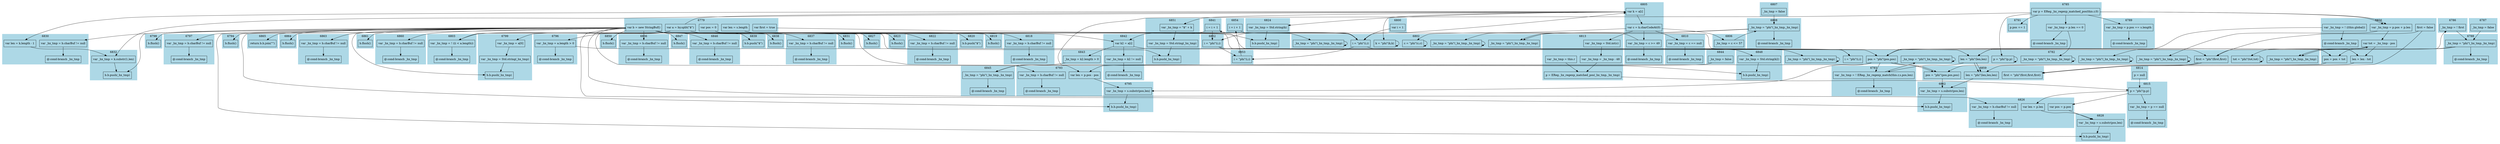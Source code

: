digraph graphname {
e6782_true_3 -> e6782_true_3;
e6782_true_4 -> e6782_true_4;
e6788_true_0 -> e6782_true_5;
e6782_true_6 -> e6782_true_6;
e6782_true_7 -> e6782_true_7;
e6852_true_0 -> e6782_true_8;
e6802_true_1 -> e6802_true_1;
e6782_true_9 -> e6782_true_9;
e6782_true_10 -> e6782_true_10;
e6782_true_11 -> e6782_true_11;
e6802_true_2 -> e6802_true_2;
e6802_true_3 -> e6802_true_3;
e6808_true_0 -> e6802_true_4;
e6802_true_5 -> e6802_true_5;
e6779_false_0 -> e6851_false_2;
e6779_false_0 -> e6850_false_0;
e6779_false_0 -> e6836_false_0;
e6779_false_0 -> e6848_false_1;
e6779_false_0 -> e6847_false_0;
e6779_false_0 -> e6846_false_0;
e6779_false_0 -> e6839_false_0;
e6779_false_0 -> e6838_false_0;
e6779_false_0 -> e6837_false_0;
e6779_false_0 -> e6832_false_1;
e6779_false_0 -> e6831_false_0;
e6779_false_0 -> e6830_false_1;
e6779_false_0 -> e6828_false_1;
e6779_false_0 -> e6827_false_0;
e6779_false_0 -> e6826_false_2;
e6779_false_0 -> e6824_false_1;
e6779_false_0 -> e6823_false_0;
e6779_false_0 -> e6822_false_0;
e6779_false_0 -> e6820_false_0;
e6779_false_0 -> e6819_false_0;
e6779_false_0 -> e6818_false_0;
e6779_false_0 -> e6799_false_2;
e6779_false_0 -> e6798_false_0;
e6779_false_0 -> e6797_false_0;
e6779_false_0 -> e6795_false_1;
e6779_false_0 -> e6794_false_0;
e6779_false_0 -> e6793_false_1;
e6779_false_0 -> e6865_false_0;
e6779_false_0 -> e6864_false_0;
e6779_false_0 -> e6863_false_0;
e6779_false_0 -> e6862_false_1;
e6779_false_0 -> e6861_false_0;
e6779_false_0 -> e6860_false_0;
e6779_false_1 -> e6782_true_0;
e6779_false_2 -> e6782_true_1;
e6779_false_3 -> e6842_false_0;
e6779_false_3 -> e6805_false_0;
e6779_false_3 -> e6803_false_0;
e6779_false_3 -> e6799_false_0;
e6779_false_3 -> e6796_false_0;
e6779_false_4 -> e6782_true_2;
e6782_true_0 -> e6856_false_2;
e6782_true_0 -> e6856_false_1;
e6782_true_0 -> e6795_false_0;
e6782_true_0 -> e6793_false_0;
e6782_true_0 -> e6859_true_0;
e6782_true_0 -> e6859_true_0;
e6782_true_0 -> e6783_false_0;
e6782_true_1 -> e6856_false_3;
e6782_true_1 -> e6859_true_1;
e6782_true_1 -> e6859_true_1;
e6782_true_1 -> e6783_false_0;
e6782_true_2 -> e6859_true_2;
e6782_true_2 -> e6786_false_0;
e6782_true_2 -> e6859_true_2;
e6783_false_0 -> e6782_true_3;
e6783_false_0 -> e6783_false_1;
e6859_true_0 -> e6862_false_0;
e6859_true_1 -> e6862_false_0;
e6860_false_0 -> e6860_false_1;
e6862_false_0 -> e6862_false_1;
e6863_false_0 -> e6863_false_1;
e6785_false_0 -> e6782_true_4;
e6785_false_0 -> e6856_false_0;
e6785_false_0 -> e6856_false_0;
e6785_false_0 -> e6793_false_0;
e6785_false_0 -> e6791_false_0;
e6785_false_0 -> e6789_false_0;
e6785_false_0 -> e6785_false_2;
e6785_false_2 -> e6782_true_6;
e6785_false_2 -> e6785_false_3;
e6786_false_0 -> e6788_true_0;
e6788_true_0 -> e6782_true_5;
e6788_true_0 -> e6788_false_0;
e6789_false_0 -> e6789_false_1;
e6793_false_0 -> e6795_false_0;
e6793_false_1 -> e6793_false_2;
e6795_false_0 -> e6795_false_1;
e6796_false_0 -> e6782_true_7;
e6796_false_0 -> e6796_false_1;
e6797_false_0 -> e6797_false_1;
e6799_false_0 -> e6799_false_1;
e6799_false_1 -> e6799_false_2;
e6800_false_0 -> e6802_true_0;
e6802_true_0 -> e6852_true_0;
e6802_true_0 -> e6841_false_0;
e6802_true_0 -> e6853_true_0;
e6802_true_0 -> e6805_false_0;
e6802_true_0 -> e6782_true_8;
e6802_true_0 -> e6803_false_0;
e6803_false_0 -> e6802_true_1;
e6803_false_0 -> e6803_false_1;
e6856_false_0 -> e6782_true_9;
e6856_false_0 -> e6856_false_1;
e6856_false_1 -> e6782_true_10;
e6856_false_1 -> e6856_false_3;
e6856_false_1 -> e6856_false_2;
e6856_false_2 -> e6782_true_0;
e6856_false_2 -> e6859_true_0;
e6856_false_3 -> e6782_true_1;
e6856_false_3 -> e6859_true_1;
e6856_false_4 -> e6782_true_2;
e6856_false_4 -> e6859_true_2;
e6856_false_5 -> e6782_true_11;
e6856_false_5 -> e6856_false_6;
e6805_false_0 -> e6851_false_0;
e6805_false_0 -> e6802_true_2;
e6805_false_0 -> e6832_false_0;
e6805_false_0 -> e6830_false_0;
e6805_false_0 -> e6824_false_0;
e6805_false_0 -> e6805_false_1;
e6805_false_1 -> e6810_false_0;
e6805_false_1 -> e6802_true_3;
e6805_false_1 -> e6813_false_1;
e6805_false_1 -> e6806_false_0;
e6805_false_1 -> e6805_false_3;
e6805_false_3 -> e6802_true_5;
e6805_false_3 -> e6805_false_4;
e6806_false_0 -> e6808_true_0;
e6808_true_0 -> e6802_true_4;
e6808_true_0 -> e6808_false_0;
e6813_false_0 -> e6813_false_3;
e6813_false_1 -> e6813_false_2;
e6813_false_2 -> e6813_false_3;
e6813_false_3 -> e6815_true_0;
e6815_true_0 -> e6826_false_1;
e6815_true_0 -> e6826_false_0;
e6815_true_0 -> e6815_false_0;
e6815_false_0 -> e6815_false_1;
e6818_false_0 -> e6818_false_1;
e6822_false_0 -> e6822_false_1;
e6824_false_0 -> e6824_false_1;
e6826_false_0 -> e6828_false_0;
e6826_false_1 -> e6828_false_0;
e6826_false_2 -> e6826_false_3;
e6828_false_0 -> e6828_false_1;
e6830_false_0 -> e6832_false_0;
e6830_false_1 -> e6830_false_2;
e6832_false_0 -> e6832_false_1;
e6814_false_0 -> e6815_true_0;
e6853_true_0 -> e6854_false_0;
e6854_false_0 -> e6802_true_0;
e6810_false_0 -> e6810_false_1;
e6837_false_0 -> e6837_false_1;
e6841_false_0 -> e6852_true_0;
e6841_false_0 -> e6842_false_0;
e6842_false_0 -> e6848_false_0;
e6842_false_0 -> e6843_false_0;
e6842_false_0 -> e6842_false_2;
e6842_false_2 -> e6842_false_3;
e6843_false_0 -> e6845_true_0;
e6845_true_0 -> e6845_false_0;
e6846_false_0 -> e6846_false_1;
e6848_false_0 -> e6848_false_1;
e6844_false_0 -> e6845_true_0;
e6852_true_0 -> e6853_true_0;
e6836_false_0 -> e6836_false_1;
e6851_false_0 -> e6851_false_1;
e6851_false_1 -> e6851_false_2;
e6807_false_0 -> e6808_true_0;
e6787_false_0 -> e6788_true_0;
subgraph cluster_6865 {
label=6865;
style=filled;
color=lightblue;
e6865_false_0[shape=box,label="return b.b.join(\"\")"];
}
subgraph cluster_6864 {
label=6864;
style=filled;
color=lightblue;
e6864_false_0[shape=box,label="b.flush()"];
}
subgraph cluster_6863 {
label=6863;
style=filled;
color=lightblue;
e6863_false_1[shape=box,label="@:cond-branch _hx_tmp"];
e6863_false_0[shape=box,label="var _hx_tmp = b.charBuf != null"];
}
subgraph cluster_6862 {
label=6862;
style=filled;
color=lightblue;
e6862_false_1[shape=box,label="b.b.push(_hx_tmp)"];
e6862_false_0[shape=box,label="var _hx_tmp = s.substr(pos,len)"];
}
subgraph cluster_6861 {
label=6861;
style=filled;
color=lightblue;
e6861_false_0[shape=box,label="b.flush()"];
}
subgraph cluster_6860 {
label=6860;
style=filled;
color=lightblue;
e6860_false_1[shape=box,label="@:cond-branch _hx_tmp"];
e6860_false_0[shape=box,label="var _hx_tmp = b.charBuf != null"];
}
subgraph cluster_6859 {
label=6859;
style=filled;
color=lightblue;
e6859_true_2[shape=box,label="first = \"phi\"(first,first,first)"];
e6859_true_1[shape=box,label="len = \"phi\"(len,len,len)"];
e6859_true_0[shape=box,label="pos = \"phi\"(pos,pos,pos)"];
}
subgraph cluster_6856 {
label=6856;
style=filled;
color=lightblue;
e6856_false_6[shape=box,label="@:cond-branch _hx_tmp"];
e6856_false_5[shape=box,label="var _hx_tmp = ! ((this.global))"];
e6856_false_4[shape=box,label="first = false"];
e6856_false_3[shape=box,label="len = len - tot"];
e6856_false_2[shape=box,label="pos = pos + tot"];
e6856_false_1[shape=box,label="var tot = _hx_tmp - pos"];
e6856_false_0[shape=box,label="var _hx_tmp = p.pos + p.len"];
}
subgraph cluster_6854 {
label=6854;
style=filled;
color=lightblue;
e6854_false_0[shape=box,label="i = i + 1"];
}
subgraph cluster_6853 {
label=6853;
style=filled;
color=lightblue;
e6853_true_0[shape=box,label="i = \"phi\"(i,i)"];
}
subgraph cluster_6852 {
label=6852;
style=filled;
color=lightblue;
e6852_true_0[shape=box,label="i = \"phi\"(i,i)"];
}
subgraph cluster_6851 {
label=6851;
style=filled;
color=lightblue;
e6851_false_2[shape=box,label="b.b.push(_hx_tmp)"];
e6851_false_1[shape=box,label="var _hx_tmp = Std.string(_hx_tmp)"];
e6851_false_0[shape=box,label="var _hx_tmp = \"$\" + k"];
}
subgraph cluster_6850 {
label=6850;
style=filled;
color=lightblue;
e6850_false_0[shape=box,label="b.flush()"];
}
subgraph cluster_6848 {
label=6848;
style=filled;
color=lightblue;
e6848_false_1[shape=box,label="b.b.push(_hx_tmp)"];
e6848_false_0[shape=box,label="var _hx_tmp = Std.string(k2)"];
}
subgraph cluster_6847 {
label=6847;
style=filled;
color=lightblue;
e6847_false_0[shape=box,label="b.flush()"];
}
subgraph cluster_6846 {
label=6846;
style=filled;
color=lightblue;
e6846_false_1[shape=box,label="@:cond-branch _hx_tmp"];
e6846_false_0[shape=box,label="var _hx_tmp = b.charBuf != null"];
}
subgraph cluster_6845 {
label=6845;
style=filled;
color=lightblue;
e6845_false_0[shape=box,label="@:cond-branch _hx_tmp"];
e6845_true_0[shape=box,label="_hx_tmp = \"phi\"(_hx_tmp,_hx_tmp)"];
}
subgraph cluster_6844 {
label=6844;
style=filled;
color=lightblue;
e6844_false_0[shape=box,label="_hx_tmp = false"];
}
subgraph cluster_6843 {
label=6843;
style=filled;
color=lightblue;
e6843_false_0[shape=box,label="_hx_tmp = k2.length > 0"];
}
subgraph cluster_6842 {
label=6842;
style=filled;
color=lightblue;
e6842_false_3[shape=box,label="@:cond-branch _hx_tmp"];
e6842_false_2[shape=box,label="var _hx_tmp = k2 != null"];
e6842_false_0[shape=box,label="var k2 = a[i]"];
}
subgraph cluster_6841 {
label=6841;
style=filled;
color=lightblue;
e6841_false_0[shape=box,label="i = i + 1"];
}
subgraph cluster_6839 {
label=6839;
style=filled;
color=lightblue;
e6839_false_0[shape=box,label="b.b.push(\"$\")"];
}
subgraph cluster_6838 {
label=6838;
style=filled;
color=lightblue;
e6838_false_0[shape=box,label="b.flush()"];
}
subgraph cluster_6837 {
label=6837;
style=filled;
color=lightblue;
e6837_false_1[shape=box,label="@:cond-branch _hx_tmp"];
e6837_false_0[shape=box,label="var _hx_tmp = b.charBuf != null"];
}
subgraph cluster_6836 {
label=6836;
style=filled;
color=lightblue;
e6836_false_1[shape=box,label="@:cond-branch _hx_tmp"];
e6836_false_0[shape=box,label="var _hx_tmp = b.charBuf != null"];
}
subgraph cluster_6832 {
label=6832;
style=filled;
color=lightblue;
e6832_false_1[shape=box,label="b.b.push(_hx_tmp)"];
e6832_false_0[shape=box,label="var _hx_tmp = k.substr(1,len)"];
}
subgraph cluster_6831 {
label=6831;
style=filled;
color=lightblue;
e6831_false_0[shape=box,label="b.flush()"];
}
subgraph cluster_6830 {
label=6830;
style=filled;
color=lightblue;
e6830_false_2[shape=box,label="@:cond-branch _hx_tmp"];
e6830_false_1[shape=box,label="var _hx_tmp = b.charBuf != null"];
e6830_false_0[shape=box,label="var len = k.length - 1"];
}
subgraph cluster_6828 {
label=6828;
style=filled;
color=lightblue;
e6828_false_1[shape=box,label="b.b.push(_hx_tmp)"];
e6828_false_0[shape=box,label="var _hx_tmp = s.substr(pos,len)"];
}
subgraph cluster_6827 {
label=6827;
style=filled;
color=lightblue;
e6827_false_0[shape=box,label="b.flush()"];
}
subgraph cluster_6826 {
label=6826;
style=filled;
color=lightblue;
e6826_false_3[shape=box,label="@:cond-branch _hx_tmp"];
e6826_false_2[shape=box,label="var _hx_tmp = b.charBuf != null"];
e6826_false_1[shape=box,label="var len = p.len"];
e6826_false_0[shape=box,label="var pos = p.pos"];
}
subgraph cluster_6824 {
label=6824;
style=filled;
color=lightblue;
e6824_false_1[shape=box,label="b.b.push(_hx_tmp)"];
e6824_false_0[shape=box,label="var _hx_tmp = Std.string(k)"];
}
subgraph cluster_6823 {
label=6823;
style=filled;
color=lightblue;
e6823_false_0[shape=box,label="b.flush()"];
}
subgraph cluster_6822 {
label=6822;
style=filled;
color=lightblue;
e6822_false_1[shape=box,label="@:cond-branch _hx_tmp"];
e6822_false_0[shape=box,label="var _hx_tmp = b.charBuf != null"];
}
subgraph cluster_6820 {
label=6820;
style=filled;
color=lightblue;
e6820_false_0[shape=box,label="b.b.push(\"$\")"];
}
subgraph cluster_6819 {
label=6819;
style=filled;
color=lightblue;
e6819_false_0[shape=box,label="b.flush()"];
}
subgraph cluster_6818 {
label=6818;
style=filled;
color=lightblue;
e6818_false_1[shape=box,label="@:cond-branch _hx_tmp"];
e6818_false_0[shape=box,label="var _hx_tmp = b.charBuf != null"];
}
subgraph cluster_6815 {
label=6815;
style=filled;
color=lightblue;
e6815_false_1[shape=box,label="@:cond-branch _hx_tmp"];
e6815_false_0[shape=box,label="var _hx_tmp = p == null"];
e6815_true_0[shape=box,label="p = \"phi\"(p,p)"];
}
subgraph cluster_6814 {
label=6814;
style=filled;
color=lightblue;
e6814_false_0[shape=box,label="p = null"];
}
subgraph cluster_6813 {
label=6813;
style=filled;
color=lightblue;
e6813_false_3[shape=box,label="p = EReg._hx_regexp_matched_pos(_hx_tmp,_hx_tmp)"];
e6813_false_2[shape=box,label="var _hx_tmp = _hx_tmp - 48"];
e6813_false_1[shape=box,label="var _hx_tmp = Std.int(c)"];
e6813_false_0[shape=box,label="var _hx_tmp = this.r"];
}
subgraph cluster_6810 {
label=6810;
style=filled;
color=lightblue;
e6810_false_1[shape=box,label="@:cond-branch _hx_tmp"];
e6810_false_0[shape=box,label="var _hx_tmp = c == null"];
}
subgraph cluster_6808 {
label=6808;
style=filled;
color=lightblue;
e6808_false_0[shape=box,label="@:cond-branch _hx_tmp"];
e6808_true_0[shape=box,label="_hx_tmp = \"phi\"(_hx_tmp,_hx_tmp)"];
}
subgraph cluster_6807 {
label=6807;
style=filled;
color=lightblue;
e6807_false_0[shape=box,label="_hx_tmp = false"];
}
subgraph cluster_6806 {
label=6806;
style=filled;
color=lightblue;
e6806_false_0[shape=box,label="_hx_tmp = c <= 57"];
}
subgraph cluster_6805 {
label=6805;
style=filled;
color=lightblue;
e6805_false_4[shape=box,label="@:cond-branch _hx_tmp"];
e6805_false_3[shape=box,label="var _hx_tmp = c >= 49"];
e6805_false_1[shape=box,label="var c = k.charCodeAt(0)"];
e6805_false_0[shape=box,label="var k = a[i]"];
}
subgraph cluster_6803 {
label=6803;
style=filled;
color=lightblue;
e6803_false_1[shape=box,label="@:cond-branch _hx_tmp"];
e6803_false_0[shape=box,label="var _hx_tmp = ! ((i < a.length))"];
}
subgraph cluster_6802 {
label=6802;
style=filled;
color=lightblue;
e6802_true_5[shape=box,label="_hx_tmp = \"phi\"(_hx_tmp,_hx_tmp)"];
e6802_true_4[shape=box,label="_hx_tmp = \"phi\"(_hx_tmp,_hx_tmp)"];
e6802_true_3[shape=box,label="c = \"phi\"(c,c)"];
e6802_true_2[shape=box,label="k = \"phi\"(k,k)"];
e6802_true_1[shape=box,label="_hx_tmp = \"phi\"(_hx_tmp,_hx_tmp)"];
e6802_true_0[shape=box,label="i = \"phi\"(i,i)"];
}
subgraph cluster_6800 {
label=6800;
style=filled;
color=lightblue;
e6800_false_0[shape=box,label="var i = 1"];
}
subgraph cluster_6799 {
label=6799;
style=filled;
color=lightblue;
e6799_false_2[shape=box,label="b.b.push(_hx_tmp)"];
e6799_false_1[shape=box,label="var _hx_tmp = Std.string(_hx_tmp)"];
e6799_false_0[shape=box,label="var _hx_tmp = a[0]"];
}
subgraph cluster_6798 {
label=6798;
style=filled;
color=lightblue;
e6798_false_0[shape=box,label="b.flush()"];
}
subgraph cluster_6797 {
label=6797;
style=filled;
color=lightblue;
e6797_false_1[shape=box,label="@:cond-branch _hx_tmp"];
e6797_false_0[shape=box,label="var _hx_tmp = b.charBuf != null"];
}
subgraph cluster_6796 {
label=6796;
style=filled;
color=lightblue;
e6796_false_1[shape=box,label="@:cond-branch _hx_tmp"];
e6796_false_0[shape=box,label="var _hx_tmp = a.length > 0"];
}
subgraph cluster_6795 {
label=6795;
style=filled;
color=lightblue;
e6795_false_1[shape=box,label="b.b.push(_hx_tmp)"];
e6795_false_0[shape=box,label="var _hx_tmp = s.substr(pos,len)"];
}
subgraph cluster_6794 {
label=6794;
style=filled;
color=lightblue;
e6794_false_0[shape=box,label="b.flush()"];
}
subgraph cluster_6793 {
label=6793;
style=filled;
color=lightblue;
e6793_false_2[shape=box,label="@:cond-branch _hx_tmp"];
e6793_false_1[shape=box,label="var _hx_tmp = b.charBuf != null"];
e6793_false_0[shape=box,label="var len = p.pos - pos"];
}
subgraph cluster_6791 {
label=6791;
style=filled;
color=lightblue;
e6791_false_0[shape=box,label="p.pos += 1"];
}
subgraph cluster_6789 {
label=6789;
style=filled;
color=lightblue;
e6789_false_1[shape=box,label="@:cond-branch _hx_tmp"];
e6789_false_0[shape=box,label="var _hx_tmp = p.pos == s.length"];
}
subgraph cluster_6788 {
label=6788;
style=filled;
color=lightblue;
e6788_false_0[shape=box,label="@:cond-branch _hx_tmp"];
e6788_true_0[shape=box,label="_hx_tmp = \"phi\"(_hx_tmp,_hx_tmp)"];
}
subgraph cluster_6787 {
label=6787;
style=filled;
color=lightblue;
e6787_false_0[shape=box,label="_hx_tmp = false"];
}
subgraph cluster_6786 {
label=6786;
style=filled;
color=lightblue;
e6786_false_0[shape=box,label="_hx_tmp = ! first"];
}
subgraph cluster_6785 {
label=6785;
style=filled;
color=lightblue;
e6785_false_3[shape=box,label="@:cond-branch _hx_tmp"];
e6785_false_2[shape=box,label="var _hx_tmp = p.len == 0"];
e6785_false_0[shape=box,label="var p = EReg._hx_regexp_matched_pos(this.r,0)"];
}
subgraph cluster_6783 {
label=6783;
style=filled;
color=lightblue;
e6783_false_1[shape=box,label="@:cond-branch _hx_tmp"];
e6783_false_0[shape=box,label="var _hx_tmp = ! EReg._hx_regexp_match(this.r,s,pos,len)"];
}
subgraph cluster_6782 {
label=6782;
style=filled;
color=lightblue;
e6782_true_11[shape=box,label="_hx_tmp = \"phi\"(_hx_tmp,_hx_tmp)"];
e6782_true_10[shape=box,label="tot = \"phi\"(tot,tot)"];
e6782_true_9[shape=box,label="_hx_tmp = \"phi\"(_hx_tmp,_hx_tmp)"];
e6782_true_8[shape=box,label="i = \"phi\"(i,i)"];
e6782_true_7[shape=box,label="_hx_tmp = \"phi\"(_hx_tmp,_hx_tmp)"];
e6782_true_6[shape=box,label="_hx_tmp = \"phi\"(_hx_tmp,_hx_tmp)"];
e6782_true_5[shape=box,label="_hx_tmp = \"phi\"(_hx_tmp,_hx_tmp)"];
e6782_true_4[shape=box,label="p = \"phi\"(p,p)"];
e6782_true_3[shape=box,label="_hx_tmp = \"phi\"(_hx_tmp,_hx_tmp)"];
e6782_true_2[shape=box,label="first = \"phi\"(first,first)"];
e6782_true_1[shape=box,label="len = \"phi\"(len,len)"];
e6782_true_0[shape=box,label="pos = \"phi\"(pos,pos)"];
}
subgraph cluster_6779 {
label=6779;
style=filled;
color=lightblue;
e6779_false_4[shape=box,label="var first = true"];
e6779_false_3[shape=box,label="var a = by.split(\"$\")"];
e6779_false_2[shape=box,label="var len = s.length"];
e6779_false_1[shape=box,label="var pos = 0"];
e6779_false_0[shape=box,label="var b = new StringBuf()"];
}
}
